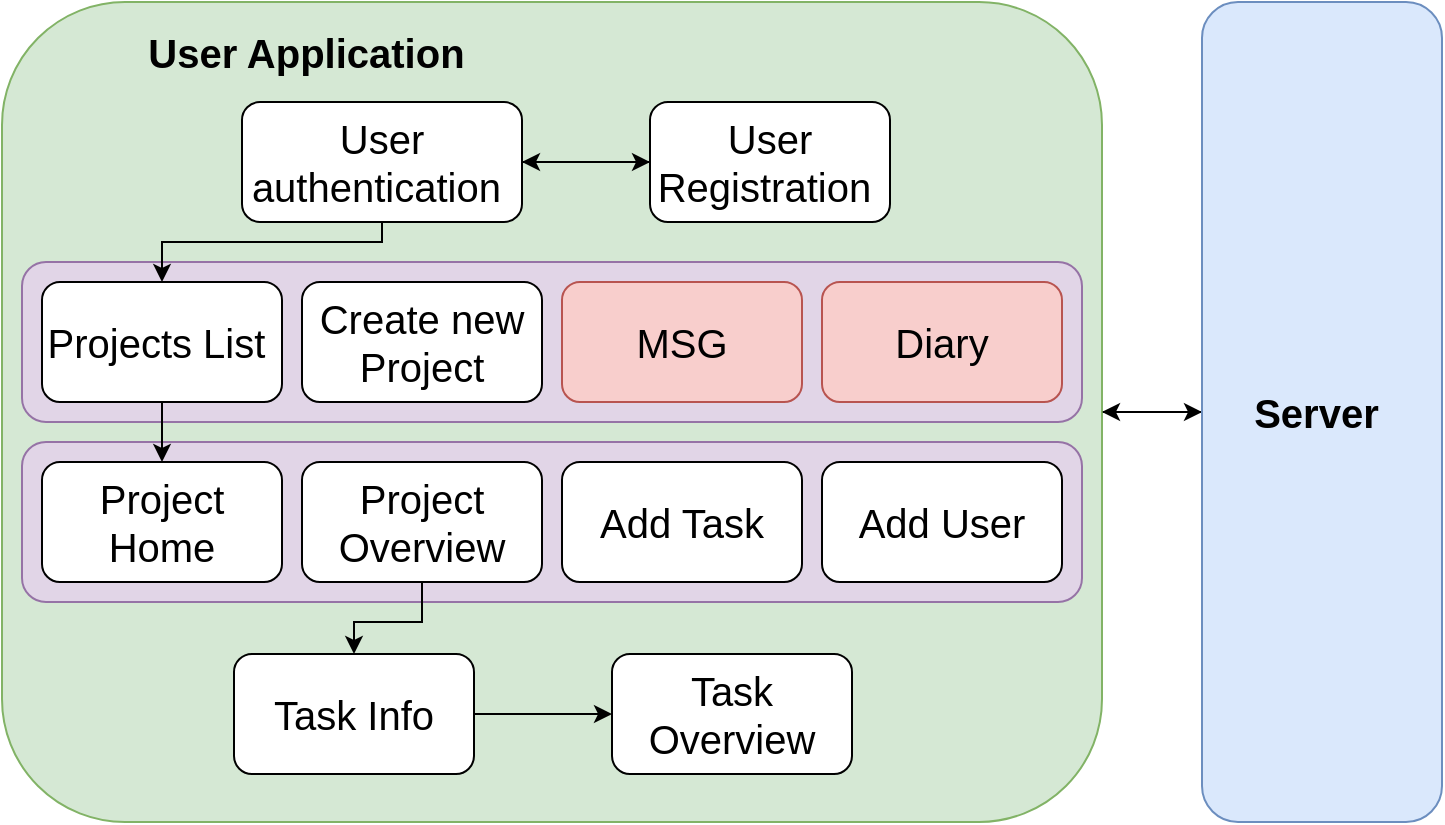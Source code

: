 <mxfile version="15.6.5" type="device"><diagram id="2XzyjC_uNxzf_H1CtJTJ" name="Page-1"><mxGraphModel dx="796" dy="465" grid="0" gridSize="10" guides="1" tooltips="1" connect="1" arrows="1" fold="1" page="0" pageScale="1" pageWidth="827" pageHeight="1169" math="0" shadow="0"><root><mxCell id="0"/><mxCell id="1" parent="0"/><mxCell id="f2OLzmIQ0txWpMAn7vsF-12" style="edgeStyle=orthogonalEdgeStyle;rounded=0;orthogonalLoop=1;jettySize=auto;html=1;entryX=0;entryY=0.5;entryDx=0;entryDy=0;fontSize=20;fontColor=default;" edge="1" parent="1" source="f2OLzmIQ0txWpMAn7vsF-1" target="f2OLzmIQ0txWpMAn7vsF-2"><mxGeometry relative="1" as="geometry"/></mxCell><mxCell id="f2OLzmIQ0txWpMAn7vsF-1" value="" style="rounded=1;whiteSpace=wrap;html=1;fillColor=#d5e8d4;strokeColor=#82b366;fontColor=default;" vertex="1" parent="1"><mxGeometry x="30" y="40" width="550" height="410" as="geometry"/></mxCell><mxCell id="f2OLzmIQ0txWpMAn7vsF-13" style="edgeStyle=orthogonalEdgeStyle;rounded=0;orthogonalLoop=1;jettySize=auto;html=1;fontSize=20;fontColor=default;" edge="1" parent="1" source="f2OLzmIQ0txWpMAn7vsF-2" target="f2OLzmIQ0txWpMAn7vsF-1"><mxGeometry relative="1" as="geometry"/></mxCell><mxCell id="f2OLzmIQ0txWpMAn7vsF-2" value="&lt;font style=&quot;font-size: 20px&quot;&gt;&lt;b&gt;Server&amp;nbsp;&lt;/b&gt;&lt;/font&gt;" style="rounded=1;whiteSpace=wrap;html=1;strokeColor=#6c8ebf;fillColor=#dae8fc;fontColor=default;" vertex="1" parent="1"><mxGeometry x="630" y="40" width="120" height="410" as="geometry"/></mxCell><mxCell id="f2OLzmIQ0txWpMAn7vsF-3" value="&lt;b&gt;User Application&amp;nbsp;&lt;/b&gt;" style="text;html=1;strokeColor=none;fillColor=none;align=center;verticalAlign=middle;whiteSpace=wrap;rounded=0;fontSize=20;fontColor=default;" vertex="1" parent="1"><mxGeometry x="80" y="50" width="210" height="30" as="geometry"/></mxCell><mxCell id="f2OLzmIQ0txWpMAn7vsF-6" style="edgeStyle=orthogonalEdgeStyle;rounded=0;orthogonalLoop=1;jettySize=auto;html=1;exitX=1;exitY=0.5;exitDx=0;exitDy=0;fontSize=20;fontColor=default;" edge="1" parent="1" source="f2OLzmIQ0txWpMAn7vsF-4" target="f2OLzmIQ0txWpMAn7vsF-5"><mxGeometry relative="1" as="geometry"/></mxCell><mxCell id="f2OLzmIQ0txWpMAn7vsF-26" value="" style="rounded=1;whiteSpace=wrap;html=1;fontSize=20;strokeColor=#9673a6;fillColor=#e1d5e7;fontColor=default;" vertex="1" parent="1"><mxGeometry x="40" y="170" width="530" height="80" as="geometry"/></mxCell><mxCell id="f2OLzmIQ0txWpMAn7vsF-38" style="edgeStyle=orthogonalEdgeStyle;rounded=0;orthogonalLoop=1;jettySize=auto;html=1;fontSize=20;fontColor=default;strokeColor=default;labelBackgroundColor=default;" edge="1" parent="1" source="f2OLzmIQ0txWpMAn7vsF-4" target="f2OLzmIQ0txWpMAn7vsF-28"><mxGeometry relative="1" as="geometry"><Array as="points"><mxPoint x="220" y="160"/><mxPoint x="110" y="160"/></Array></mxGeometry></mxCell><mxCell id="f2OLzmIQ0txWpMAn7vsF-4" value="User authentication&amp;nbsp;" style="rounded=1;whiteSpace=wrap;html=1;fontSize=20;fillColor=default;strokeColor=default;fontColor=default;" vertex="1" parent="1"><mxGeometry x="150" y="90" width="140" height="60" as="geometry"/></mxCell><mxCell id="f2OLzmIQ0txWpMAn7vsF-7" style="edgeStyle=orthogonalEdgeStyle;rounded=0;orthogonalLoop=1;jettySize=auto;html=1;fontSize=20;fontColor=default;" edge="1" parent="1" source="f2OLzmIQ0txWpMAn7vsF-5" target="f2OLzmIQ0txWpMAn7vsF-4"><mxGeometry relative="1" as="geometry"/></mxCell><mxCell id="f2OLzmIQ0txWpMAn7vsF-5" value="User Registration&amp;nbsp;" style="rounded=1;whiteSpace=wrap;html=1;fontSize=20;fontColor=default;strokeColor=default;fillColor=default;" vertex="1" parent="1"><mxGeometry x="354" y="90" width="120" height="60" as="geometry"/></mxCell><mxCell id="f2OLzmIQ0txWpMAn7vsF-27" value="" style="rounded=1;whiteSpace=wrap;html=1;fontSize=20;strokeColor=#9673a6;fillColor=#e1d5e7;fontColor=default;" vertex="1" parent="1"><mxGeometry x="40" y="260" width="530" height="80" as="geometry"/></mxCell><mxCell id="f2OLzmIQ0txWpMAn7vsF-39" style="edgeStyle=orthogonalEdgeStyle;rounded=0;orthogonalLoop=1;jettySize=auto;html=1;exitX=0.5;exitY=1;exitDx=0;exitDy=0;labelBackgroundColor=default;fontSize=20;fontColor=default;strokeColor=default;" edge="1" parent="1" source="f2OLzmIQ0txWpMAn7vsF-28" target="f2OLzmIQ0txWpMAn7vsF-32"><mxGeometry relative="1" as="geometry"/></mxCell><mxCell id="f2OLzmIQ0txWpMAn7vsF-28" value="Projects List&amp;nbsp;" style="rounded=1;whiteSpace=wrap;html=1;fontSize=20;fontColor=default;strokeColor=default;fillColor=default;" vertex="1" parent="1"><mxGeometry x="50" y="180" width="120" height="60" as="geometry"/></mxCell><mxCell id="f2OLzmIQ0txWpMAn7vsF-29" value="Create new Project" style="rounded=1;whiteSpace=wrap;html=1;fontSize=20;fontColor=default;strokeColor=default;fillColor=default;" vertex="1" parent="1"><mxGeometry x="180" y="180" width="120" height="60" as="geometry"/></mxCell><mxCell id="f2OLzmIQ0txWpMAn7vsF-30" value="MSG" style="rounded=1;whiteSpace=wrap;html=1;fontSize=20;strokeColor=#b85450;fillColor=#f8cecc;fontColor=default;" vertex="1" parent="1"><mxGeometry x="310" y="180" width="120" height="60" as="geometry"/></mxCell><mxCell id="f2OLzmIQ0txWpMAn7vsF-31" value="Diary" style="rounded=1;whiteSpace=wrap;html=1;fontSize=20;strokeColor=#b85450;fillColor=#f8cecc;fontColor=default;" vertex="1" parent="1"><mxGeometry x="440" y="180" width="120" height="60" as="geometry"/></mxCell><mxCell id="f2OLzmIQ0txWpMAn7vsF-32" value="Project Home" style="rounded=1;whiteSpace=wrap;html=1;fontSize=20;fontColor=default;strokeColor=default;fillColor=default;" vertex="1" parent="1"><mxGeometry x="50" y="270" width="120" height="60" as="geometry"/></mxCell><mxCell id="f2OLzmIQ0txWpMAn7vsF-41" style="edgeStyle=orthogonalEdgeStyle;rounded=0;orthogonalLoop=1;jettySize=auto;html=1;labelBackgroundColor=default;fontSize=20;fontColor=default;strokeColor=default;" edge="1" parent="1" source="f2OLzmIQ0txWpMAn7vsF-33" target="f2OLzmIQ0txWpMAn7vsF-36"><mxGeometry relative="1" as="geometry"/></mxCell><mxCell id="f2OLzmIQ0txWpMAn7vsF-33" value="Project Overview" style="rounded=1;whiteSpace=wrap;html=1;fontSize=20;fontColor=default;strokeColor=default;fillColor=default;" vertex="1" parent="1"><mxGeometry x="180" y="270" width="120" height="60" as="geometry"/></mxCell><mxCell id="f2OLzmIQ0txWpMAn7vsF-34" value="Add Task" style="rounded=1;whiteSpace=wrap;html=1;fontSize=20;fontColor=default;strokeColor=default;fillColor=default;" vertex="1" parent="1"><mxGeometry x="310" y="270" width="120" height="60" as="geometry"/></mxCell><mxCell id="f2OLzmIQ0txWpMAn7vsF-35" value="Add User" style="rounded=1;whiteSpace=wrap;html=1;fontSize=20;fontColor=default;strokeColor=default;fillColor=default;" vertex="1" parent="1"><mxGeometry x="440" y="270" width="120" height="60" as="geometry"/></mxCell><mxCell id="f2OLzmIQ0txWpMAn7vsF-42" style="edgeStyle=orthogonalEdgeStyle;rounded=0;orthogonalLoop=1;jettySize=auto;html=1;labelBackgroundColor=default;fontSize=20;fontColor=default;strokeColor=default;" edge="1" parent="1" source="f2OLzmIQ0txWpMAn7vsF-36" target="f2OLzmIQ0txWpMAn7vsF-37"><mxGeometry relative="1" as="geometry"/></mxCell><mxCell id="f2OLzmIQ0txWpMAn7vsF-36" value="Task Info" style="rounded=1;whiteSpace=wrap;html=1;fontSize=20;fontColor=default;strokeColor=default;fillColor=default;" vertex="1" parent="1"><mxGeometry x="146" y="366" width="120" height="60" as="geometry"/></mxCell><mxCell id="f2OLzmIQ0txWpMAn7vsF-37" value="Task Overview" style="rounded=1;whiteSpace=wrap;html=1;fontSize=20;fontColor=default;strokeColor=default;fillColor=default;" vertex="1" parent="1"><mxGeometry x="335" y="366" width="120" height="60" as="geometry"/></mxCell></root></mxGraphModel></diagram></mxfile>